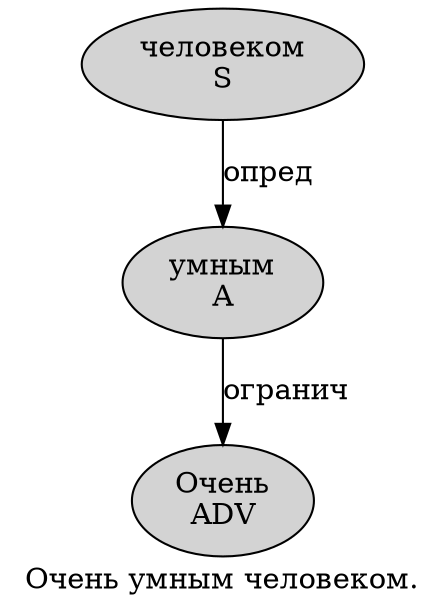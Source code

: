 digraph SENTENCE_970 {
	graph [label="Очень умным человеком."]
	node [style=filled]
		0 [label="Очень
ADV" color="" fillcolor=lightgray penwidth=1 shape=ellipse]
		1 [label="умным
A" color="" fillcolor=lightgray penwidth=1 shape=ellipse]
		2 [label="человеком
S" color="" fillcolor=lightgray penwidth=1 shape=ellipse]
			2 -> 1 [label="опред"]
			1 -> 0 [label="огранич"]
}
